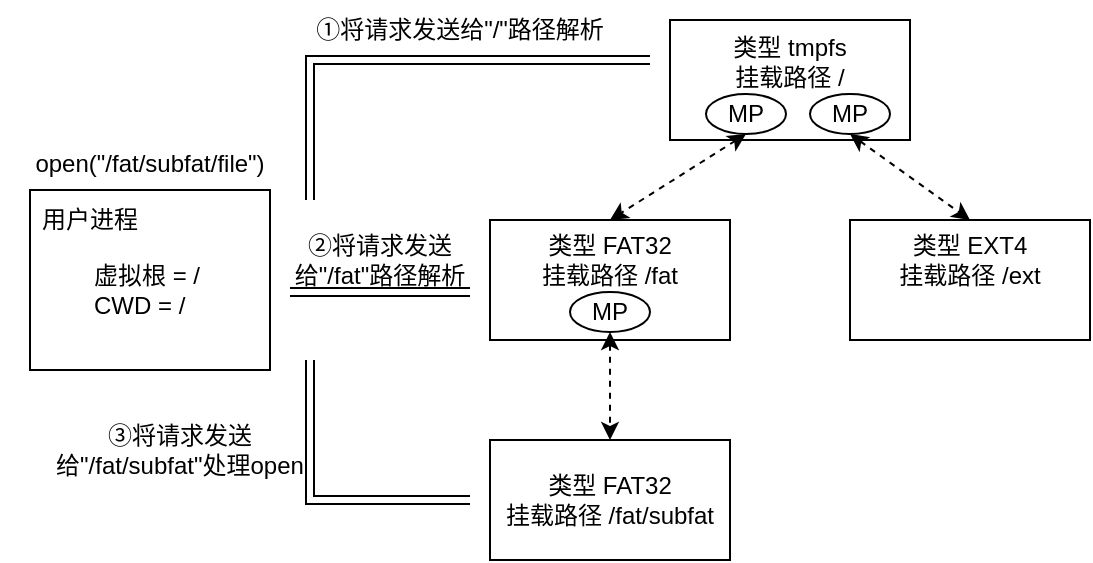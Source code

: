 <mxfile version="20.6.0" type="github">
  <diagram id="7afIn6UXLu-LbnzqftXu" name="第 1 页">
    <mxGraphModel dx="870" dy="594" grid="1" gridSize="10" guides="1" tooltips="1" connect="1" arrows="1" fold="1" page="1" pageScale="1" pageWidth="827" pageHeight="1169" math="0" shadow="0">
      <root>
        <mxCell id="0" />
        <mxCell id="1" parent="0" />
        <mxCell id="tHfRNbbcMTJ4Syi-T5XC-1" value="" style="rounded=0;whiteSpace=wrap;html=1;" parent="1" vertex="1">
          <mxGeometry x="380" y="200" width="120" height="60" as="geometry" />
        </mxCell>
        <mxCell id="tHfRNbbcMTJ4Syi-T5XC-2" value="类型 FAT32&lt;br&gt;挂载路径 /fat" style="text;html=1;strokeColor=none;fillColor=none;align=center;verticalAlign=middle;whiteSpace=wrap;rounded=0;" parent="1" vertex="1">
          <mxGeometry x="380" y="190" width="120" height="60" as="geometry" />
        </mxCell>
        <mxCell id="tHfRNbbcMTJ4Syi-T5XC-3" value="" style="rounded=0;whiteSpace=wrap;html=1;" parent="1" vertex="1">
          <mxGeometry x="470" y="100" width="120" height="60" as="geometry" />
        </mxCell>
        <mxCell id="tHfRNbbcMTJ4Syi-T5XC-4" value="" style="rounded=0;whiteSpace=wrap;html=1;" parent="1" vertex="1">
          <mxGeometry x="560" y="200" width="120" height="60" as="geometry" />
        </mxCell>
        <mxCell id="tHfRNbbcMTJ4Syi-T5XC-5" value="类型 tmpfs&lt;br&gt;挂载路径 /" style="text;html=1;strokeColor=none;fillColor=none;align=center;verticalAlign=middle;whiteSpace=wrap;rounded=0;" parent="1" vertex="1">
          <mxGeometry x="500" y="106" width="60" height="30" as="geometry" />
        </mxCell>
        <mxCell id="tHfRNbbcMTJ4Syi-T5XC-6" value="类型 EXT4&lt;br&gt;挂载路径 /ext" style="text;html=1;strokeColor=none;fillColor=none;align=center;verticalAlign=middle;whiteSpace=wrap;rounded=0;" parent="1" vertex="1">
          <mxGeometry x="575" y="205" width="90" height="30" as="geometry" />
        </mxCell>
        <mxCell id="tHfRNbbcMTJ4Syi-T5XC-7" value="" style="rounded=0;whiteSpace=wrap;html=1;" parent="1" vertex="1">
          <mxGeometry x="380" y="310" width="120" height="60" as="geometry" />
        </mxCell>
        <mxCell id="tHfRNbbcMTJ4Syi-T5XC-8" value="类型 FAT32&lt;br&gt;挂载路径 /fat/subfat" style="text;html=1;strokeColor=none;fillColor=none;align=center;verticalAlign=middle;whiteSpace=wrap;rounded=0;" parent="1" vertex="1">
          <mxGeometry x="380" y="310" width="120" height="60" as="geometry" />
        </mxCell>
        <mxCell id="tHfRNbbcMTJ4Syi-T5XC-9" style="rounded=0;orthogonalLoop=1;jettySize=auto;html=1;exitX=0.5;exitY=1;exitDx=0;exitDy=0;entryX=0.5;entryY=0;entryDx=0;entryDy=0;startArrow=classic;startFill=1;dashed=1;" parent="1" source="tHfRNbbcMTJ4Syi-T5XC-10" target="tHfRNbbcMTJ4Syi-T5XC-4" edge="1">
          <mxGeometry relative="1" as="geometry" />
        </mxCell>
        <mxCell id="tHfRNbbcMTJ4Syi-T5XC-10" value="MP" style="ellipse;whiteSpace=wrap;html=1;" parent="1" vertex="1">
          <mxGeometry x="540" y="137" width="40" height="20" as="geometry" />
        </mxCell>
        <mxCell id="tHfRNbbcMTJ4Syi-T5XC-11" style="rounded=0;orthogonalLoop=1;jettySize=auto;html=1;exitX=0.5;exitY=1;exitDx=0;exitDy=0;entryX=0.5;entryY=0;entryDx=0;entryDy=0;startArrow=classic;startFill=1;dashed=1;" parent="1" source="tHfRNbbcMTJ4Syi-T5XC-12" target="tHfRNbbcMTJ4Syi-T5XC-1" edge="1">
          <mxGeometry relative="1" as="geometry" />
        </mxCell>
        <mxCell id="tHfRNbbcMTJ4Syi-T5XC-12" value="MP" style="ellipse;whiteSpace=wrap;html=1;" parent="1" vertex="1">
          <mxGeometry x="488" y="137" width="40" height="20" as="geometry" />
        </mxCell>
        <mxCell id="tHfRNbbcMTJ4Syi-T5XC-13" style="rounded=0;orthogonalLoop=1;jettySize=auto;html=1;exitX=0.5;exitY=1;exitDx=0;exitDy=0;entryX=0.5;entryY=0;entryDx=0;entryDy=0;startArrow=classic;startFill=1;dashed=1;" parent="1" source="tHfRNbbcMTJ4Syi-T5XC-14" target="tHfRNbbcMTJ4Syi-T5XC-7" edge="1">
          <mxGeometry relative="1" as="geometry" />
        </mxCell>
        <mxCell id="tHfRNbbcMTJ4Syi-T5XC-14" value="MP" style="ellipse;whiteSpace=wrap;html=1;" parent="1" vertex="1">
          <mxGeometry x="420" y="236" width="40" height="20" as="geometry" />
        </mxCell>
        <mxCell id="tHfRNbbcMTJ4Syi-T5XC-15" value="" style="rounded=0;whiteSpace=wrap;html=1;" parent="1" vertex="1">
          <mxGeometry x="150" y="185" width="120" height="90" as="geometry" />
        </mxCell>
        <mxCell id="tHfRNbbcMTJ4Syi-T5XC-16" value="用户进程" style="text;html=1;strokeColor=none;fillColor=none;align=center;verticalAlign=middle;whiteSpace=wrap;rounded=0;" parent="1" vertex="1">
          <mxGeometry x="150" y="185" width="60" height="30" as="geometry" />
        </mxCell>
        <mxCell id="tHfRNbbcMTJ4Syi-T5XC-17" value="虚拟根 = /&lt;br&gt;CWD = /" style="text;html=1;strokeColor=none;fillColor=none;align=left;verticalAlign=middle;whiteSpace=wrap;rounded=0;" parent="1" vertex="1">
          <mxGeometry x="180" y="220" width="60" height="30" as="geometry" />
        </mxCell>
        <mxCell id="tHfRNbbcMTJ4Syi-T5XC-18" value="open(&quot;/fat/subfat/file&quot;)" style="text;html=1;strokeColor=none;fillColor=none;align=center;verticalAlign=middle;whiteSpace=wrap;rounded=0;" parent="1" vertex="1">
          <mxGeometry x="135" y="157" width="150" height="30" as="geometry" />
        </mxCell>
        <mxCell id="tHfRNbbcMTJ4Syi-T5XC-20" value="" style="endArrow=classic;startArrow=classic;html=1;rounded=0;shape=link;edgeStyle=orthogonalEdgeStyle;" parent="1" edge="1">
          <mxGeometry width="50" height="50" relative="1" as="geometry">
            <mxPoint x="290" y="190" as="sourcePoint" />
            <mxPoint x="460" y="120" as="targetPoint" />
            <Array as="points">
              <mxPoint x="290" y="120" />
              <mxPoint x="450" y="120" />
            </Array>
          </mxGeometry>
        </mxCell>
        <mxCell id="tHfRNbbcMTJ4Syi-T5XC-21" value="" style="endArrow=classic;startArrow=classic;html=1;rounded=0;shape=link;" parent="1" edge="1">
          <mxGeometry width="50" height="50" relative="1" as="geometry">
            <mxPoint x="280" y="236" as="sourcePoint" />
            <mxPoint x="370" y="236" as="targetPoint" />
          </mxGeometry>
        </mxCell>
        <mxCell id="tHfRNbbcMTJ4Syi-T5XC-22" value="" style="endArrow=classic;startArrow=classic;html=1;rounded=0;shape=link;edgeStyle=orthogonalEdgeStyle;" parent="1" edge="1">
          <mxGeometry width="50" height="50" relative="1" as="geometry">
            <mxPoint x="370" y="340" as="sourcePoint" />
            <mxPoint x="290" y="270" as="targetPoint" />
            <Array as="points">
              <mxPoint x="290" y="340" />
              <mxPoint x="290" y="270" />
            </Array>
          </mxGeometry>
        </mxCell>
        <mxCell id="tHfRNbbcMTJ4Syi-T5XC-23" value="①将请求发送给&quot;/&quot;路径解析" style="text;html=1;strokeColor=none;fillColor=none;align=center;verticalAlign=middle;whiteSpace=wrap;rounded=0;" parent="1" vertex="1">
          <mxGeometry x="290" y="90" width="150" height="30" as="geometry" />
        </mxCell>
        <mxCell id="tHfRNbbcMTJ4Syi-T5XC-24" value="②将请求发送给&quot;/fat&quot;路径解析" style="text;html=1;strokeColor=none;fillColor=none;align=center;verticalAlign=middle;whiteSpace=wrap;rounded=0;" parent="1" vertex="1">
          <mxGeometry x="280" y="205" width="90" height="30" as="geometry" />
        </mxCell>
        <mxCell id="tHfRNbbcMTJ4Syi-T5XC-25" value="③将请求发送给&quot;/fat/subfat&quot;处理open" style="text;html=1;strokeColor=none;fillColor=none;align=center;verticalAlign=middle;whiteSpace=wrap;rounded=0;" parent="1" vertex="1">
          <mxGeometry x="150" y="300" width="150" height="30" as="geometry" />
        </mxCell>
      </root>
    </mxGraphModel>
  </diagram>
</mxfile>
